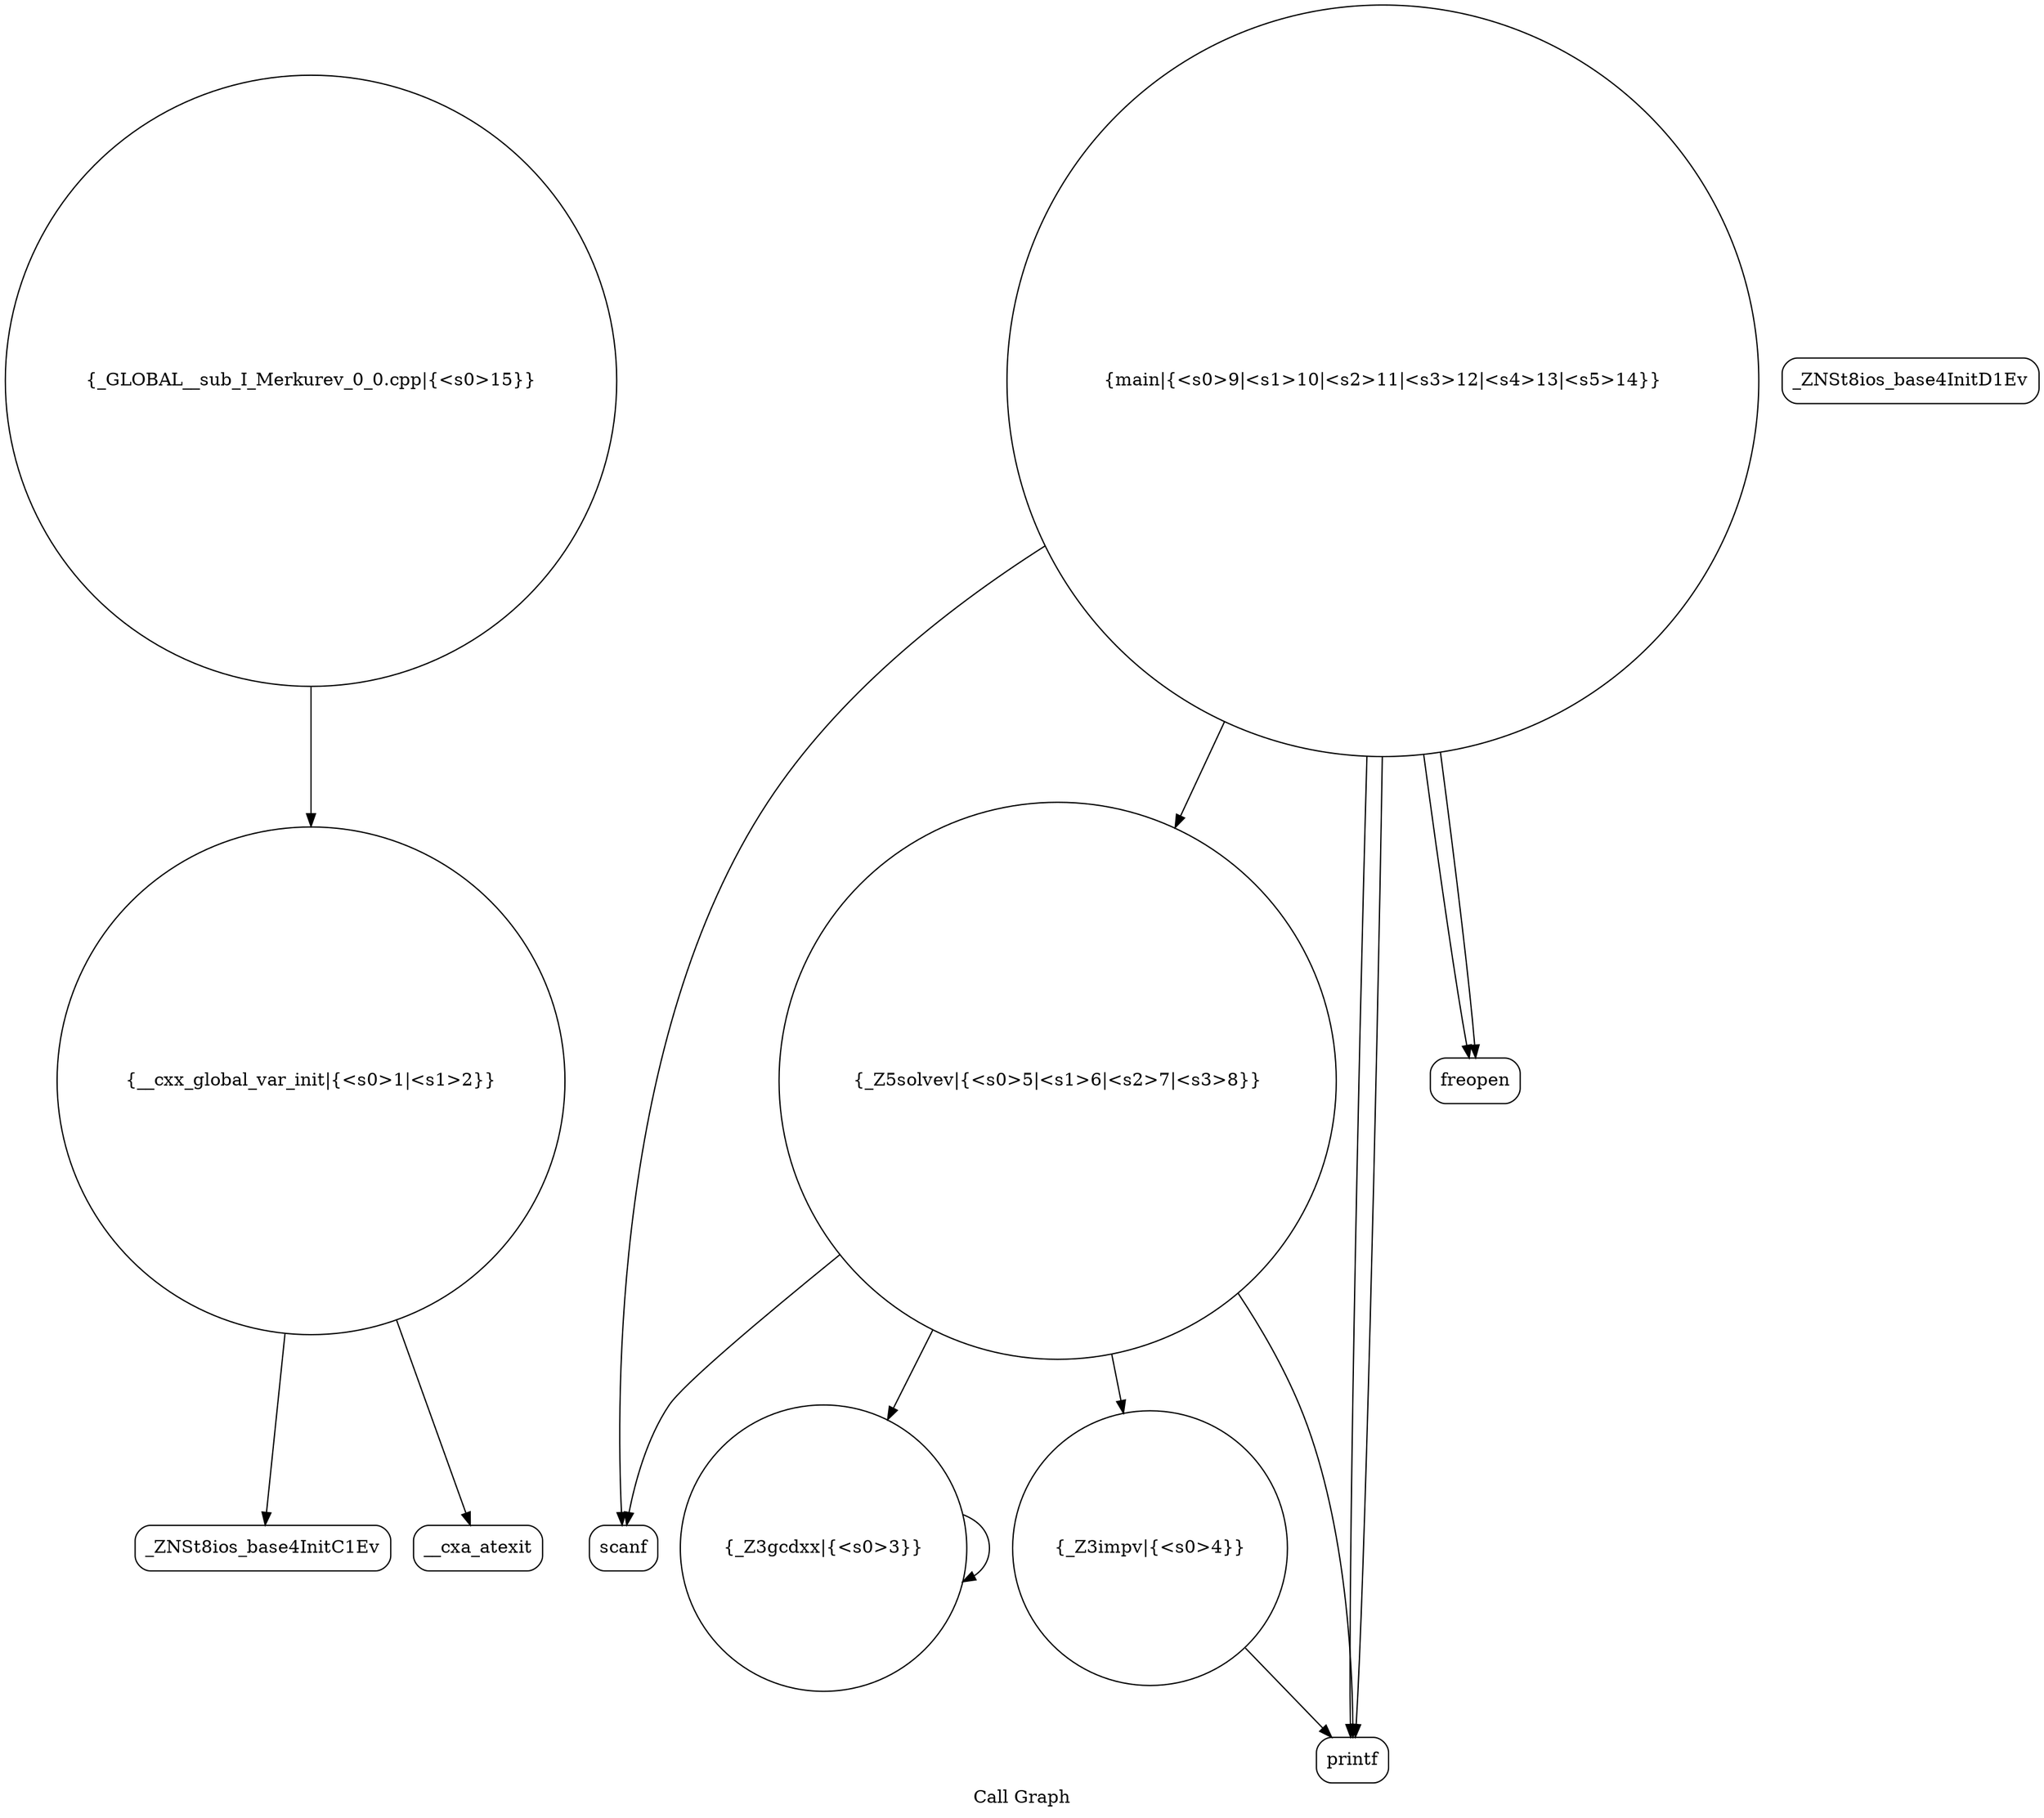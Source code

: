 digraph "Call Graph" {
	label="Call Graph";

	Node0x5558a3496bf0 [shape=record,shape=circle,label="{__cxx_global_var_init|{<s0>1|<s1>2}}"];
	Node0x5558a3496bf0:s0 -> Node0x5558a3497080[color=black];
	Node0x5558a3496bf0:s1 -> Node0x5558a3497180[color=black];
	Node0x5558a3497380 [shape=record,shape=circle,label="{_Z5solvev|{<s0>5|<s1>6|<s2>7|<s3>8}}"];
	Node0x5558a3497380:s0 -> Node0x5558a3497400[color=black];
	Node0x5558a3497380:s1 -> Node0x5558a3497200[color=black];
	Node0x5558a3497380:s2 -> Node0x5558a3497280[color=black];
	Node0x5558a3497380:s3 -> Node0x5558a3497300[color=black];
	Node0x5558a3497100 [shape=record,shape=Mrecord,label="{_ZNSt8ios_base4InitD1Ev}"];
	Node0x5558a3497480 [shape=record,shape=circle,label="{main|{<s0>9|<s1>10|<s2>11|<s3>12|<s4>13|<s5>14}}"];
	Node0x5558a3497480:s0 -> Node0x5558a3497500[color=black];
	Node0x5558a3497480:s1 -> Node0x5558a3497500[color=black];
	Node0x5558a3497480:s2 -> Node0x5558a3497400[color=black];
	Node0x5558a3497480:s3 -> Node0x5558a3497300[color=black];
	Node0x5558a3497480:s4 -> Node0x5558a3497380[color=black];
	Node0x5558a3497480:s5 -> Node0x5558a3497300[color=black];
	Node0x5558a3497200 [shape=record,shape=circle,label="{_Z3gcdxx|{<s0>3}}"];
	Node0x5558a3497200:s0 -> Node0x5558a3497200[color=black];
	Node0x5558a3497580 [shape=record,shape=circle,label="{_GLOBAL__sub_I_Merkurev_0_0.cpp|{<s0>15}}"];
	Node0x5558a3497580:s0 -> Node0x5558a3496bf0[color=black];
	Node0x5558a3497300 [shape=record,shape=Mrecord,label="{printf}"];
	Node0x5558a3497080 [shape=record,shape=Mrecord,label="{_ZNSt8ios_base4InitC1Ev}"];
	Node0x5558a3497400 [shape=record,shape=Mrecord,label="{scanf}"];
	Node0x5558a3497180 [shape=record,shape=Mrecord,label="{__cxa_atexit}"];
	Node0x5558a3497500 [shape=record,shape=Mrecord,label="{freopen}"];
	Node0x5558a3497280 [shape=record,shape=circle,label="{_Z3impv|{<s0>4}}"];
	Node0x5558a3497280:s0 -> Node0x5558a3497300[color=black];
}
